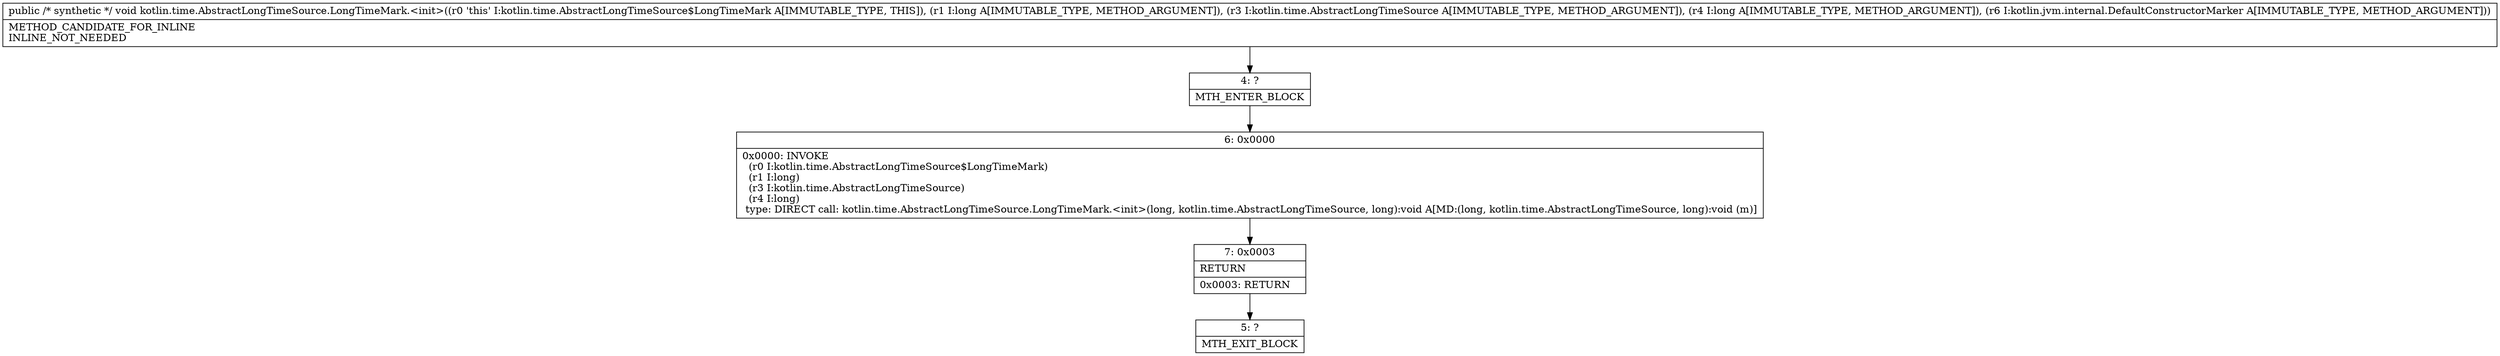 digraph "CFG forkotlin.time.AbstractLongTimeSource.LongTimeMark.\<init\>(JLkotlin\/time\/AbstractLongTimeSource;JLkotlin\/jvm\/internal\/DefaultConstructorMarker;)V" {
Node_4 [shape=record,label="{4\:\ ?|MTH_ENTER_BLOCK\l}"];
Node_6 [shape=record,label="{6\:\ 0x0000|0x0000: INVOKE  \l  (r0 I:kotlin.time.AbstractLongTimeSource$LongTimeMark)\l  (r1 I:long)\l  (r3 I:kotlin.time.AbstractLongTimeSource)\l  (r4 I:long)\l type: DIRECT call: kotlin.time.AbstractLongTimeSource.LongTimeMark.\<init\>(long, kotlin.time.AbstractLongTimeSource, long):void A[MD:(long, kotlin.time.AbstractLongTimeSource, long):void (m)]\l}"];
Node_7 [shape=record,label="{7\:\ 0x0003|RETURN\l|0x0003: RETURN   \l}"];
Node_5 [shape=record,label="{5\:\ ?|MTH_EXIT_BLOCK\l}"];
MethodNode[shape=record,label="{public \/* synthetic *\/ void kotlin.time.AbstractLongTimeSource.LongTimeMark.\<init\>((r0 'this' I:kotlin.time.AbstractLongTimeSource$LongTimeMark A[IMMUTABLE_TYPE, THIS]), (r1 I:long A[IMMUTABLE_TYPE, METHOD_ARGUMENT]), (r3 I:kotlin.time.AbstractLongTimeSource A[IMMUTABLE_TYPE, METHOD_ARGUMENT]), (r4 I:long A[IMMUTABLE_TYPE, METHOD_ARGUMENT]), (r6 I:kotlin.jvm.internal.DefaultConstructorMarker A[IMMUTABLE_TYPE, METHOD_ARGUMENT]))  | METHOD_CANDIDATE_FOR_INLINE\lINLINE_NOT_NEEDED\l}"];
MethodNode -> Node_4;Node_4 -> Node_6;
Node_6 -> Node_7;
Node_7 -> Node_5;
}

